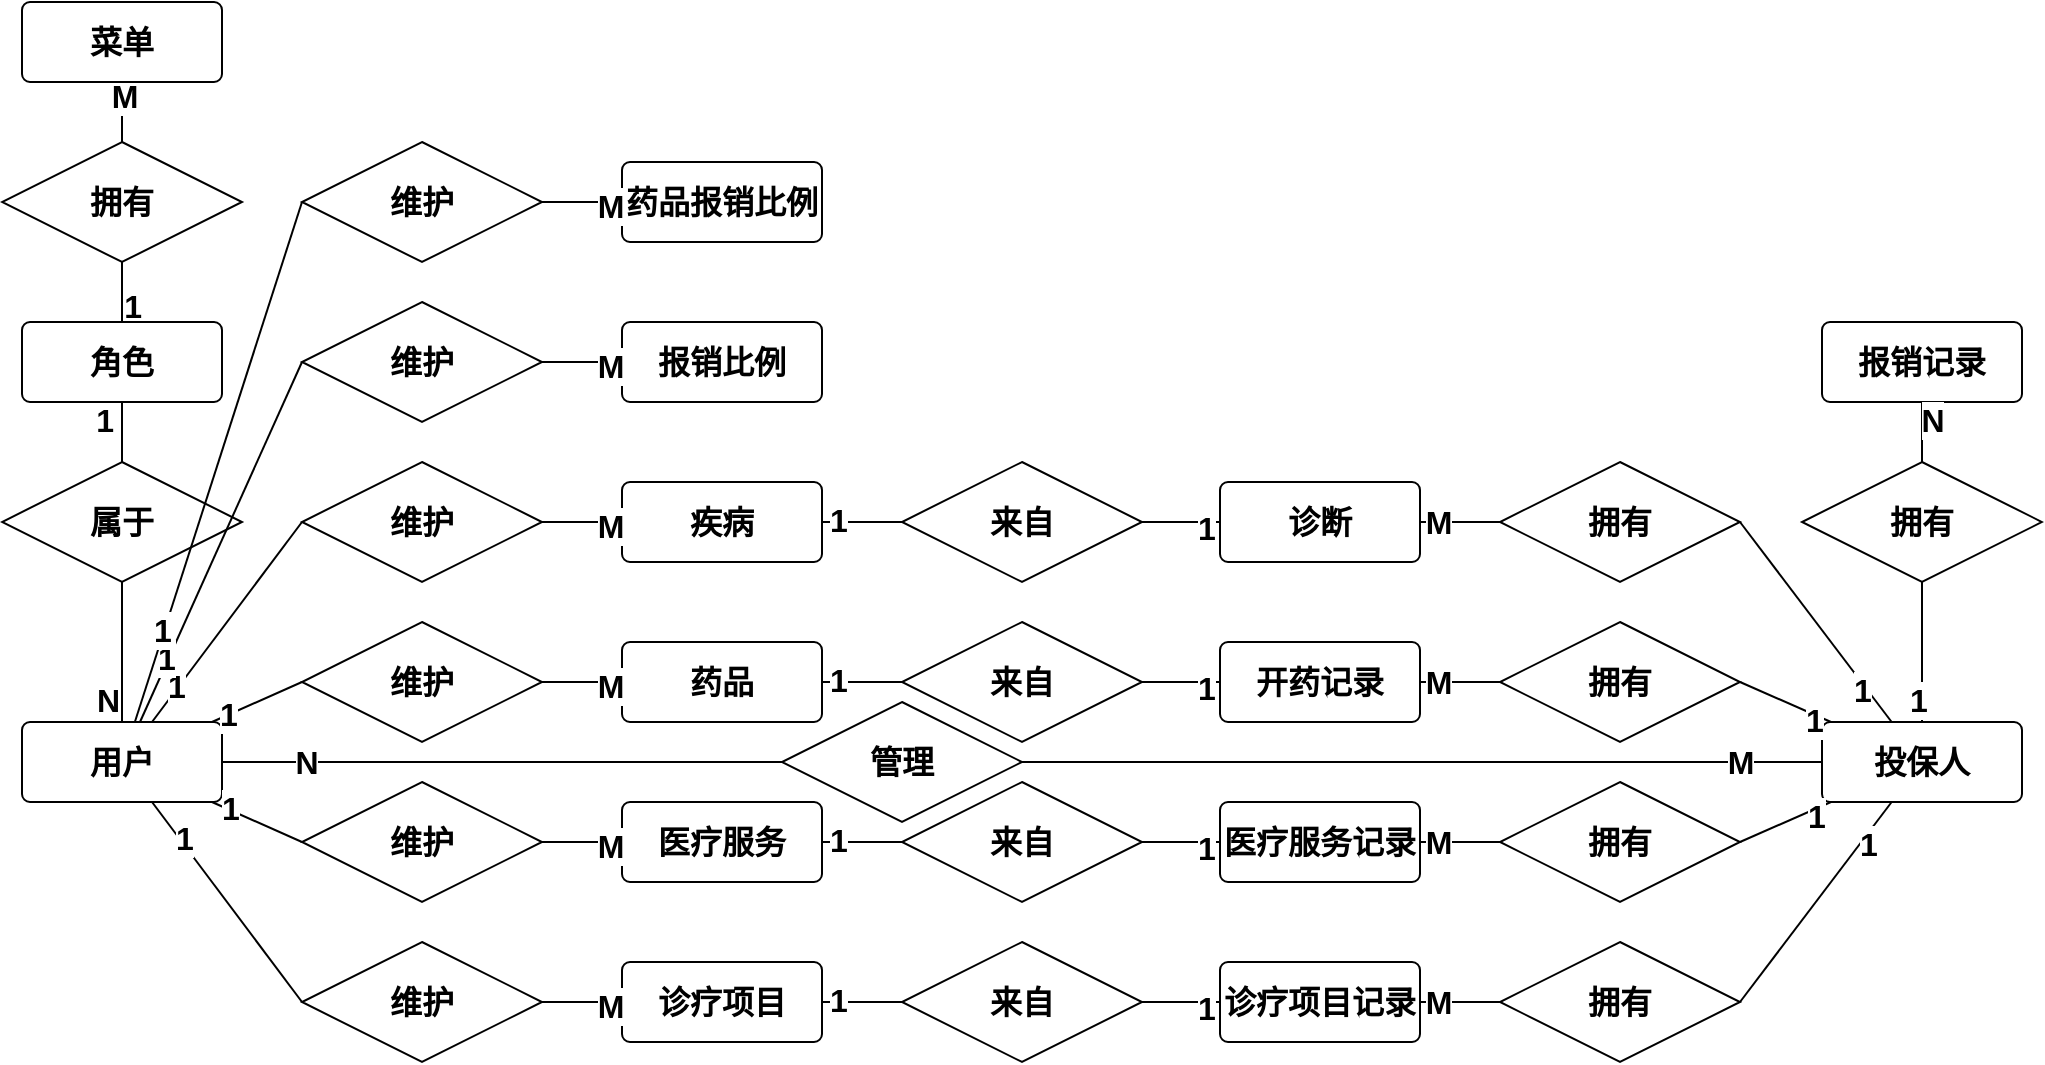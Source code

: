 <mxfile>
    <diagram id="vGzaCdzUFJ5CH8EzWX1U" name="第 1 页">
        <mxGraphModel dx="2177" dy="1244" grid="1" gridSize="10" guides="1" tooltips="1" connect="1" arrows="1" fold="1" page="1" pageScale="1" pageWidth="827" pageHeight="1169" math="0" shadow="0">
            <root>
                <mxCell id="0"/>
                <mxCell id="1" parent="0"/>
                <mxCell id="126" value="" style="edgeStyle=none;shape=connector;rounded=1;html=1;strokeColor=default;align=center;verticalAlign=middle;fontFamily=Helvetica;fontSize=11;fontColor=default;labelBackgroundColor=default;endArrow=none;endFill=0;" edge="1" parent="1" source="2" target="4">
                    <mxGeometry relative="1" as="geometry"/>
                </mxCell>
                <mxCell id="2" value="&lt;font&gt;&lt;span&gt;角色&lt;/span&gt;&lt;/font&gt;" style="rounded=1;arcSize=10;whiteSpace=wrap;html=1;align=center;fontStyle=1;fontSize=16;" parent="1" vertex="1">
                    <mxGeometry x="-280" y="300" width="100" height="40" as="geometry"/>
                </mxCell>
                <mxCell id="16" style="edgeStyle=none;shape=connector;rounded=1;html=1;strokeColor=default;align=center;verticalAlign=middle;fontFamily=Helvetica;fontSize=16;fontColor=default;labelBackgroundColor=default;endArrow=none;endFill=0;fontStyle=1;" parent="1" source="3" target="69" edge="1">
                    <mxGeometry relative="1" as="geometry">
                        <mxPoint x="120" y="310" as="sourcePoint"/>
                        <mxPoint x="330" y="290" as="targetPoint"/>
                    </mxGeometry>
                </mxCell>
                <mxCell id="17" value="N" style="edgeLabel;html=1;align=center;verticalAlign=middle;resizable=0;points=[];fontFamily=Helvetica;fontSize=16;fontColor=default;labelBackgroundColor=default;fontStyle=1" parent="16" vertex="1" connectable="0">
                    <mxGeometry x="-0.636" y="2" relative="1" as="geometry">
                        <mxPoint x="-9" y="2" as="offset"/>
                    </mxGeometry>
                </mxCell>
                <mxCell id="3" value="&lt;font&gt;&lt;span&gt;用户&lt;/span&gt;&lt;/font&gt;" style="rounded=1;arcSize=10;whiteSpace=wrap;html=1;align=center;fontStyle=1;fontSize=16;" parent="1" vertex="1">
                    <mxGeometry x="-280" y="500" width="100" height="40" as="geometry"/>
                </mxCell>
                <mxCell id="4" value="属于" style="shape=rhombus;perimeter=rhombusPerimeter;whiteSpace=wrap;html=1;align=center;fontStyle=1;fontSize=16;" parent="1" vertex="1">
                    <mxGeometry x="-290" y="370" width="120" height="60" as="geometry"/>
                </mxCell>
                <mxCell id="5" value="" style="endArrow=none;html=1;rounded=0;fontStyle=1;fontSize=16;" parent="1" source="4" target="2" edge="1">
                    <mxGeometry relative="1" as="geometry">
                        <mxPoint x="300" y="290" as="sourcePoint"/>
                        <mxPoint x="460" y="290" as="targetPoint"/>
                    </mxGeometry>
                </mxCell>
                <mxCell id="6" value="1" style="resizable=0;html=1;whiteSpace=wrap;align=right;verticalAlign=bottom;fontStyle=1;fontSize=16;" parent="5" connectable="0" vertex="1">
                    <mxGeometry x="1" relative="1" as="geometry">
                        <mxPoint x="-3" y="20" as="offset"/>
                    </mxGeometry>
                </mxCell>
                <mxCell id="7" value="" style="endArrow=none;html=1;rounded=0;fontStyle=1;fontSize=16;" parent="1" source="4" target="3" edge="1">
                    <mxGeometry relative="1" as="geometry">
                        <mxPoint x="300" y="290" as="sourcePoint"/>
                        <mxPoint x="230" y="240" as="targetPoint"/>
                    </mxGeometry>
                </mxCell>
                <mxCell id="8" value="N" style="resizable=0;html=1;whiteSpace=wrap;align=right;verticalAlign=bottom;fontStyle=1;fontSize=16;" parent="7" connectable="0" vertex="1">
                    <mxGeometry x="1" relative="1" as="geometry"/>
                </mxCell>
                <mxCell id="13" style="edgeStyle=none;html=1;endArrow=none;endFill=0;fontStyle=1;fontSize=16;" parent="1" source="9" target="10" edge="1">
                    <mxGeometry relative="1" as="geometry"/>
                </mxCell>
                <mxCell id="19" value="M" style="edgeLabel;html=1;align=center;verticalAlign=middle;resizable=0;points=[];fontFamily=Helvetica;fontSize=16;fontColor=default;labelBackgroundColor=default;fontStyle=1" parent="13" vertex="1" connectable="0">
                    <mxGeometry x="0.618" y="-1" relative="1" as="geometry">
                        <mxPoint y="1" as="offset"/>
                    </mxGeometry>
                </mxCell>
                <mxCell id="9" value="拥有" style="shape=rhombus;perimeter=rhombusPerimeter;whiteSpace=wrap;html=1;align=center;fontStyle=1;fontSize=16;" parent="1" vertex="1">
                    <mxGeometry x="-290" y="210" width="120" height="60" as="geometry"/>
                </mxCell>
                <mxCell id="10" value="&lt;font&gt;&lt;span&gt;菜单&lt;/span&gt;&lt;/font&gt;" style="rounded=1;arcSize=10;whiteSpace=wrap;html=1;align=center;fontStyle=1;fontSize=16;" parent="1" vertex="1">
                    <mxGeometry x="-280" y="140" width="100" height="40" as="geometry"/>
                </mxCell>
                <mxCell id="69" value="管理" style="shape=rhombus;perimeter=rhombusPerimeter;whiteSpace=wrap;html=1;align=center;fontStyle=1;fontSize=16;" vertex="1" parent="1">
                    <mxGeometry x="100" y="490" width="120" height="60" as="geometry"/>
                </mxCell>
                <mxCell id="70" value="投保人" style="rounded=1;arcSize=10;whiteSpace=wrap;html=1;align=center;fontStyle=1;fontSize=16;" vertex="1" parent="1">
                    <mxGeometry x="620" y="500" width="100" height="40" as="geometry"/>
                </mxCell>
                <mxCell id="71" style="edgeStyle=none;html=1;endArrow=none;endFill=0;fontStyle=1;fontSize=16;" edge="1" parent="1" source="69" target="70">
                    <mxGeometry relative="1" as="geometry">
                        <mxPoint x="450" y="230" as="sourcePoint"/>
                        <mxPoint x="600" y="250" as="targetPoint"/>
                    </mxGeometry>
                </mxCell>
                <mxCell id="72" value="M" style="edgeLabel;html=1;align=center;verticalAlign=middle;resizable=0;points=[];fontFamily=Helvetica;fontSize=16;fontColor=default;labelBackgroundColor=default;fontStyle=1" vertex="1" connectable="0" parent="71">
                    <mxGeometry x="0.618" y="-1" relative="1" as="geometry">
                        <mxPoint x="35" y="-1" as="offset"/>
                    </mxGeometry>
                </mxCell>
                <mxCell id="73" value="诊断" style="rounded=1;arcSize=10;whiteSpace=wrap;html=1;align=center;fontStyle=1;fontSize=16;" vertex="1" parent="1">
                    <mxGeometry x="319" y="380" width="100" height="40" as="geometry"/>
                </mxCell>
                <mxCell id="74" value="疾病" style="rounded=1;arcSize=10;whiteSpace=wrap;html=1;align=center;fontStyle=1;fontSize=16;" vertex="1" parent="1">
                    <mxGeometry x="20" y="380" width="100" height="40" as="geometry"/>
                </mxCell>
                <mxCell id="75" value="药品" style="rounded=1;arcSize=10;whiteSpace=wrap;html=1;align=center;fontStyle=1;fontSize=16;" vertex="1" parent="1">
                    <mxGeometry x="20" y="460" width="100" height="40" as="geometry"/>
                </mxCell>
                <mxCell id="76" value="开药记录" style="rounded=1;arcSize=10;whiteSpace=wrap;html=1;align=center;fontStyle=1;fontSize=16;" vertex="1" parent="1">
                    <mxGeometry x="319" y="460" width="100" height="40" as="geometry"/>
                </mxCell>
                <mxCell id="77" value="药品报销&lt;span style=&quot;font-family: monospace; font-size: 0px; font-weight: 400; text-align: start; text-wrap-mode: nowrap;&quot;&gt;%3CmxGraphModel%3E%3Croot%3E%3CmxCell%20id%3D%220%22%2F%3E%3CmxCell%20id%3D%221%22%20parent%3D%220%22%2F%3E%3CmxCell%20id%3D%222%22%20value%3D%22%E8%8D%AF%E5%93%81%22%20style%3D%22rounded%3D1%3BarcSize%3D10%3BwhiteSpace%3Dwrap%3Bhtml%3D1%3Balign%3Dcenter%3BfontStyle%3D1%3BfontSize%3D16%3B%22%20vertex%3D%221%22%20parent%3D%221%22%3E%3CmxGeometry%20x%3D%22320%22%20y%3D%22570%22%20width%3D%22100%22%20height%3D%2240%22%20as%3D%22geometry%22%2F%3E%3C%2FmxCell%3E%3C%2Froot%3E%3C%2FmxGraphModel%3E&lt;/span&gt;比例" style="rounded=1;arcSize=10;whiteSpace=wrap;html=1;align=center;fontStyle=1;fontSize=16;" vertex="1" parent="1">
                    <mxGeometry x="20" y="220" width="100" height="40" as="geometry"/>
                </mxCell>
                <mxCell id="78" value="医疗服务" style="rounded=1;arcSize=10;whiteSpace=wrap;html=1;align=center;fontStyle=1;fontSize=16;" vertex="1" parent="1">
                    <mxGeometry x="20" y="540" width="100" height="40" as="geometry"/>
                </mxCell>
                <mxCell id="79" value="医疗服务记录" style="rounded=1;arcSize=10;whiteSpace=wrap;html=1;align=center;fontStyle=1;fontSize=16;" vertex="1" parent="1">
                    <mxGeometry x="319" y="540" width="100" height="40" as="geometry"/>
                </mxCell>
                <mxCell id="80" value="诊疗项目" style="rounded=1;arcSize=10;whiteSpace=wrap;html=1;align=center;fontStyle=1;fontSize=16;" vertex="1" parent="1">
                    <mxGeometry x="20" y="620" width="100" height="40" as="geometry"/>
                </mxCell>
                <mxCell id="81" value="诊疗项目记录" style="rounded=1;arcSize=10;whiteSpace=wrap;html=1;align=center;fontStyle=1;fontSize=16;" vertex="1" parent="1">
                    <mxGeometry x="319" y="620" width="100" height="40" as="geometry"/>
                </mxCell>
                <mxCell id="82" value="报销比例" style="rounded=1;arcSize=10;whiteSpace=wrap;html=1;align=center;fontStyle=1;fontSize=16;" vertex="1" parent="1">
                    <mxGeometry x="20" y="300" width="100" height="40" as="geometry"/>
                </mxCell>
                <mxCell id="83" value="报销记录" style="rounded=1;arcSize=10;whiteSpace=wrap;html=1;align=center;fontStyle=1;fontSize=16;" vertex="1" parent="1">
                    <mxGeometry x="620" y="300" width="100" height="40" as="geometry"/>
                </mxCell>
                <mxCell id="91" value="拥有" style="shape=rhombus;perimeter=rhombusPerimeter;whiteSpace=wrap;html=1;align=center;fontStyle=1;fontSize=16;" vertex="1" parent="1">
                    <mxGeometry x="459" y="370" width="120" height="60" as="geometry"/>
                </mxCell>
                <mxCell id="92" style="edgeStyle=none;shape=connector;rounded=1;html=1;strokeColor=default;align=center;verticalAlign=middle;fontFamily=Helvetica;fontSize=16;fontColor=default;labelBackgroundColor=default;endArrow=none;endFill=0;fontStyle=1;entryX=1;entryY=0.5;entryDx=0;entryDy=0;" edge="1" parent="1" source="70" target="91">
                    <mxGeometry relative="1" as="geometry">
                        <mxPoint x="230" y="300" as="sourcePoint"/>
                        <mxPoint x="340" y="300" as="targetPoint"/>
                    </mxGeometry>
                </mxCell>
                <mxCell id="93" value="1" style="edgeLabel;html=1;align=center;verticalAlign=middle;resizable=0;points=[];fontFamily=Helvetica;fontSize=16;fontColor=default;labelBackgroundColor=default;fontStyle=1" vertex="1" connectable="0" parent="92">
                    <mxGeometry x="-0.636" y="2" relative="1" as="geometry">
                        <mxPoint y="1" as="offset"/>
                    </mxGeometry>
                </mxCell>
                <mxCell id="94" style="edgeStyle=none;html=1;endArrow=none;endFill=0;fontStyle=1;fontSize=16;" edge="1" parent="1" source="91" target="73">
                    <mxGeometry relative="1" as="geometry">
                        <mxPoint x="460" y="300" as="sourcePoint"/>
                        <mxPoint x="570" y="300" as="targetPoint"/>
                    </mxGeometry>
                </mxCell>
                <mxCell id="95" value="M" style="edgeLabel;html=1;align=center;verticalAlign=middle;resizable=0;points=[];fontFamily=Helvetica;fontSize=16;fontColor=default;labelBackgroundColor=default;fontStyle=1" vertex="1" connectable="0" parent="94">
                    <mxGeometry x="0.618" y="-1" relative="1" as="geometry">
                        <mxPoint x="1" y="1" as="offset"/>
                    </mxGeometry>
                </mxCell>
                <mxCell id="109" value="拥有" style="shape=rhombus;perimeter=rhombusPerimeter;whiteSpace=wrap;html=1;align=center;fontStyle=1;fontSize=16;" vertex="1" parent="1">
                    <mxGeometry x="459" y="450" width="120" height="60" as="geometry"/>
                </mxCell>
                <mxCell id="110" style="edgeStyle=none;shape=connector;rounded=1;html=1;strokeColor=default;align=center;verticalAlign=middle;fontFamily=Helvetica;fontSize=16;fontColor=default;labelBackgroundColor=default;endArrow=none;endFill=0;fontStyle=1;entryX=1;entryY=0.5;entryDx=0;entryDy=0;" edge="1" parent="1" target="109" source="70">
                    <mxGeometry relative="1" as="geometry">
                        <mxPoint x="630" y="470" as="sourcePoint"/>
                        <mxPoint x="350" y="370" as="targetPoint"/>
                    </mxGeometry>
                </mxCell>
                <mxCell id="111" value="1" style="edgeLabel;html=1;align=center;verticalAlign=middle;resizable=0;points=[];fontFamily=Helvetica;fontSize=16;fontColor=default;labelBackgroundColor=default;fontStyle=1" vertex="1" connectable="0" parent="110">
                    <mxGeometry x="-0.636" y="2" relative="1" as="geometry">
                        <mxPoint y="1" as="offset"/>
                    </mxGeometry>
                </mxCell>
                <mxCell id="112" style="edgeStyle=none;html=1;endArrow=none;endFill=0;fontStyle=1;fontSize=16;" edge="1" parent="1" source="109" target="76">
                    <mxGeometry relative="1" as="geometry">
                        <mxPoint x="470" y="370" as="sourcePoint"/>
                        <mxPoint x="429" y="470" as="targetPoint"/>
                    </mxGeometry>
                </mxCell>
                <mxCell id="113" value="M" style="edgeLabel;html=1;align=center;verticalAlign=middle;resizable=0;points=[];fontFamily=Helvetica;fontSize=16;fontColor=default;labelBackgroundColor=default;fontStyle=1" vertex="1" connectable="0" parent="112">
                    <mxGeometry x="0.618" y="-1" relative="1" as="geometry">
                        <mxPoint x="1" y="1" as="offset"/>
                    </mxGeometry>
                </mxCell>
                <mxCell id="114" value="拥有" style="shape=rhombus;perimeter=rhombusPerimeter;whiteSpace=wrap;html=1;align=center;fontStyle=1;fontSize=16;" vertex="1" parent="1">
                    <mxGeometry x="459" y="530" width="120" height="60" as="geometry"/>
                </mxCell>
                <mxCell id="115" style="edgeStyle=none;shape=connector;rounded=1;html=1;strokeColor=default;align=center;verticalAlign=middle;fontFamily=Helvetica;fontSize=16;fontColor=default;labelBackgroundColor=default;endArrow=none;endFill=0;fontStyle=1;entryX=1;entryY=0.5;entryDx=0;entryDy=0;" edge="1" parent="1" target="114" source="70">
                    <mxGeometry relative="1" as="geometry">
                        <mxPoint x="630" y="554" as="sourcePoint"/>
                        <mxPoint x="350" y="454" as="targetPoint"/>
                    </mxGeometry>
                </mxCell>
                <mxCell id="116" value="1" style="edgeLabel;html=1;align=center;verticalAlign=middle;resizable=0;points=[];fontFamily=Helvetica;fontSize=16;fontColor=default;labelBackgroundColor=default;fontStyle=1" vertex="1" connectable="0" parent="115">
                    <mxGeometry x="-0.636" y="2" relative="1" as="geometry">
                        <mxPoint y="1" as="offset"/>
                    </mxGeometry>
                </mxCell>
                <mxCell id="117" style="edgeStyle=none;html=1;endArrow=none;endFill=0;fontStyle=1;fontSize=16;" edge="1" parent="1" source="114" target="79">
                    <mxGeometry relative="1" as="geometry">
                        <mxPoint x="470" y="454" as="sourcePoint"/>
                        <mxPoint x="429" y="554" as="targetPoint"/>
                    </mxGeometry>
                </mxCell>
                <mxCell id="118" value="M" style="edgeLabel;html=1;align=center;verticalAlign=middle;resizable=0;points=[];fontFamily=Helvetica;fontSize=16;fontColor=default;labelBackgroundColor=default;fontStyle=1" vertex="1" connectable="0" parent="117">
                    <mxGeometry x="0.618" y="-1" relative="1" as="geometry">
                        <mxPoint x="1" y="1" as="offset"/>
                    </mxGeometry>
                </mxCell>
                <mxCell id="119" value="拥有" style="shape=rhombus;perimeter=rhombusPerimeter;whiteSpace=wrap;html=1;align=center;fontStyle=1;fontSize=16;" vertex="1" parent="1">
                    <mxGeometry x="459" y="610" width="120" height="60" as="geometry"/>
                </mxCell>
                <mxCell id="120" style="edgeStyle=none;shape=connector;rounded=1;html=1;strokeColor=default;align=center;verticalAlign=middle;fontFamily=Helvetica;fontSize=16;fontColor=default;labelBackgroundColor=default;endArrow=none;endFill=0;fontStyle=1;entryX=1;entryY=0.5;entryDx=0;entryDy=0;" edge="1" parent="1" target="119" source="70">
                    <mxGeometry relative="1" as="geometry">
                        <mxPoint x="649" y="640" as="sourcePoint"/>
                        <mxPoint x="369" y="540" as="targetPoint"/>
                    </mxGeometry>
                </mxCell>
                <mxCell id="121" value="1" style="edgeLabel;html=1;align=center;verticalAlign=middle;resizable=0;points=[];fontFamily=Helvetica;fontSize=16;fontColor=default;labelBackgroundColor=default;fontStyle=1" vertex="1" connectable="0" parent="120">
                    <mxGeometry x="-0.636" y="2" relative="1" as="geometry">
                        <mxPoint y="1" as="offset"/>
                    </mxGeometry>
                </mxCell>
                <mxCell id="122" style="edgeStyle=none;html=1;endArrow=none;endFill=0;fontStyle=1;fontSize=16;" edge="1" parent="1" source="119" target="81">
                    <mxGeometry relative="1" as="geometry">
                        <mxPoint x="489" y="540" as="sourcePoint"/>
                        <mxPoint x="448" y="640" as="targetPoint"/>
                    </mxGeometry>
                </mxCell>
                <mxCell id="123" value="M" style="edgeLabel;html=1;align=center;verticalAlign=middle;resizable=0;points=[];fontFamily=Helvetica;fontSize=16;fontColor=default;labelBackgroundColor=default;fontStyle=1" vertex="1" connectable="0" parent="122">
                    <mxGeometry x="0.618" y="-1" relative="1" as="geometry">
                        <mxPoint x="1" y="1" as="offset"/>
                    </mxGeometry>
                </mxCell>
                <mxCell id="125" value="维护" style="shape=rhombus;perimeter=rhombusPerimeter;whiteSpace=wrap;html=1;align=center;fontStyle=1;fontSize=16;" vertex="1" parent="1">
                    <mxGeometry x="-140" y="370" width="120" height="60" as="geometry"/>
                </mxCell>
                <mxCell id="127" value="" style="endArrow=none;html=1;rounded=0;fontStyle=1;fontSize=16;" edge="1" parent="1" source="9" target="2">
                    <mxGeometry relative="1" as="geometry">
                        <mxPoint x="-100" y="280" as="sourcePoint"/>
                        <mxPoint x="40" y="190" as="targetPoint"/>
                    </mxGeometry>
                </mxCell>
                <mxCell id="128" value="1" style="resizable=0;html=1;whiteSpace=wrap;align=right;verticalAlign=bottom;fontStyle=1;fontSize=16;" connectable="0" vertex="1" parent="127">
                    <mxGeometry x="1" relative="1" as="geometry">
                        <mxPoint x="11" y="3" as="offset"/>
                    </mxGeometry>
                </mxCell>
                <mxCell id="129" value="维护" style="shape=rhombus;perimeter=rhombusPerimeter;whiteSpace=wrap;html=1;align=center;fontStyle=1;fontSize=16;" vertex="1" parent="1">
                    <mxGeometry x="-140" y="450" width="120" height="60" as="geometry"/>
                </mxCell>
                <mxCell id="130" value="维护" style="shape=rhombus;perimeter=rhombusPerimeter;whiteSpace=wrap;html=1;align=center;fontStyle=1;fontSize=16;" vertex="1" parent="1">
                    <mxGeometry x="-140" y="530" width="120" height="60" as="geometry"/>
                </mxCell>
                <mxCell id="131" value="维护" style="shape=rhombus;perimeter=rhombusPerimeter;whiteSpace=wrap;html=1;align=center;fontStyle=1;fontSize=16;" vertex="1" parent="1">
                    <mxGeometry x="-140" y="610" width="120" height="60" as="geometry"/>
                </mxCell>
                <mxCell id="132" value="维护" style="shape=rhombus;perimeter=rhombusPerimeter;whiteSpace=wrap;html=1;align=center;fontStyle=1;fontSize=16;" vertex="1" parent="1">
                    <mxGeometry x="-140" y="290" width="120" height="60" as="geometry"/>
                </mxCell>
                <mxCell id="133" value="维护" style="shape=rhombus;perimeter=rhombusPerimeter;whiteSpace=wrap;html=1;align=center;fontStyle=1;fontSize=16;" vertex="1" parent="1">
                    <mxGeometry x="-140" y="210" width="120" height="60" as="geometry"/>
                </mxCell>
                <mxCell id="134" style="edgeStyle=none;html=1;endArrow=none;endFill=0;fontStyle=1;fontSize=16;" edge="1" parent="1" source="125" target="74">
                    <mxGeometry relative="1" as="geometry">
                        <mxPoint x="469" y="410" as="sourcePoint"/>
                        <mxPoint x="429" y="410" as="targetPoint"/>
                    </mxGeometry>
                </mxCell>
                <mxCell id="135" value="M" style="edgeLabel;html=1;align=center;verticalAlign=middle;resizable=0;points=[];fontFamily=Helvetica;fontSize=16;fontColor=default;labelBackgroundColor=default;fontStyle=1" vertex="1" connectable="0" parent="134">
                    <mxGeometry x="0.618" y="-1" relative="1" as="geometry">
                        <mxPoint x="1" y="1" as="offset"/>
                    </mxGeometry>
                </mxCell>
                <mxCell id="136" style="edgeStyle=none;html=1;endArrow=none;endFill=0;fontStyle=1;fontSize=16;" edge="1" parent="1" source="129" target="75">
                    <mxGeometry relative="1" as="geometry">
                        <mxPoint x="-10" y="410" as="sourcePoint"/>
                        <mxPoint x="30" y="410" as="targetPoint"/>
                    </mxGeometry>
                </mxCell>
                <mxCell id="137" value="M" style="edgeLabel;html=1;align=center;verticalAlign=middle;resizable=0;points=[];fontFamily=Helvetica;fontSize=16;fontColor=default;labelBackgroundColor=default;fontStyle=1" vertex="1" connectable="0" parent="136">
                    <mxGeometry x="0.618" y="-1" relative="1" as="geometry">
                        <mxPoint x="1" y="1" as="offset"/>
                    </mxGeometry>
                </mxCell>
                <mxCell id="138" style="edgeStyle=none;html=1;endArrow=none;endFill=0;fontStyle=1;fontSize=16;" edge="1" parent="1" source="130" target="78">
                    <mxGeometry relative="1" as="geometry">
                        <mxPoint y="420" as="sourcePoint"/>
                        <mxPoint x="40" y="420" as="targetPoint"/>
                    </mxGeometry>
                </mxCell>
                <mxCell id="139" value="M" style="edgeLabel;html=1;align=center;verticalAlign=middle;resizable=0;points=[];fontFamily=Helvetica;fontSize=16;fontColor=default;labelBackgroundColor=default;fontStyle=1" vertex="1" connectable="0" parent="138">
                    <mxGeometry x="0.618" y="-1" relative="1" as="geometry">
                        <mxPoint x="1" y="1" as="offset"/>
                    </mxGeometry>
                </mxCell>
                <mxCell id="140" style="edgeStyle=none;html=1;endArrow=none;endFill=0;fontStyle=1;fontSize=16;" edge="1" parent="1" source="131" target="80">
                    <mxGeometry relative="1" as="geometry">
                        <mxPoint x="10" y="430" as="sourcePoint"/>
                        <mxPoint x="50" y="430" as="targetPoint"/>
                    </mxGeometry>
                </mxCell>
                <mxCell id="141" value="M" style="edgeLabel;html=1;align=center;verticalAlign=middle;resizable=0;points=[];fontFamily=Helvetica;fontSize=16;fontColor=default;labelBackgroundColor=default;fontStyle=1" vertex="1" connectable="0" parent="140">
                    <mxGeometry x="0.618" y="-1" relative="1" as="geometry">
                        <mxPoint x="1" y="1" as="offset"/>
                    </mxGeometry>
                </mxCell>
                <mxCell id="142" style="edgeStyle=none;html=1;endArrow=none;endFill=0;fontStyle=1;fontSize=16;" edge="1" parent="1" source="132" target="82">
                    <mxGeometry relative="1" as="geometry">
                        <mxPoint x="20" y="440" as="sourcePoint"/>
                        <mxPoint x="60" y="440" as="targetPoint"/>
                    </mxGeometry>
                </mxCell>
                <mxCell id="143" value="M" style="edgeLabel;html=1;align=center;verticalAlign=middle;resizable=0;points=[];fontFamily=Helvetica;fontSize=16;fontColor=default;labelBackgroundColor=default;fontStyle=1" vertex="1" connectable="0" parent="142">
                    <mxGeometry x="0.618" y="-1" relative="1" as="geometry">
                        <mxPoint x="1" y="1" as="offset"/>
                    </mxGeometry>
                </mxCell>
                <mxCell id="144" style="edgeStyle=none;html=1;endArrow=none;endFill=0;fontStyle=1;fontSize=16;" edge="1" parent="1" source="133" target="77">
                    <mxGeometry relative="1" as="geometry">
                        <mxPoint x="30" y="450" as="sourcePoint"/>
                        <mxPoint x="70" y="450" as="targetPoint"/>
                    </mxGeometry>
                </mxCell>
                <mxCell id="145" value="M" style="edgeLabel;html=1;align=center;verticalAlign=middle;resizable=0;points=[];fontFamily=Helvetica;fontSize=16;fontColor=default;labelBackgroundColor=default;fontStyle=1" vertex="1" connectable="0" parent="144">
                    <mxGeometry x="0.618" y="-1" relative="1" as="geometry">
                        <mxPoint x="1" y="1" as="offset"/>
                    </mxGeometry>
                </mxCell>
                <mxCell id="146" style="edgeStyle=none;shape=connector;rounded=1;html=1;strokeColor=default;align=center;verticalAlign=middle;fontFamily=Helvetica;fontSize=16;fontColor=default;labelBackgroundColor=default;endArrow=none;endFill=0;fontStyle=1;entryX=0;entryY=0.5;entryDx=0;entryDy=0;" edge="1" parent="1" source="3" target="125">
                    <mxGeometry relative="1" as="geometry">
                        <mxPoint x="56" y="300" as="sourcePoint"/>
                        <mxPoint x="-20" y="200" as="targetPoint"/>
                    </mxGeometry>
                </mxCell>
                <mxCell id="147" value="1" style="edgeLabel;html=1;align=center;verticalAlign=middle;resizable=0;points=[];fontFamily=Helvetica;fontSize=16;fontColor=default;labelBackgroundColor=default;fontStyle=1" vertex="1" connectable="0" parent="146">
                    <mxGeometry x="-0.636" y="2" relative="1" as="geometry">
                        <mxPoint y="1" as="offset"/>
                    </mxGeometry>
                </mxCell>
                <mxCell id="148" style="edgeStyle=none;shape=connector;rounded=1;html=1;strokeColor=default;align=center;verticalAlign=middle;fontFamily=Helvetica;fontSize=16;fontColor=default;labelBackgroundColor=default;endArrow=none;endFill=0;fontStyle=1;entryX=0;entryY=0.5;entryDx=0;entryDy=0;" edge="1" parent="1" source="3" target="129">
                    <mxGeometry relative="1" as="geometry">
                        <mxPoint x="-205" y="510" as="sourcePoint"/>
                        <mxPoint x="-130" y="410" as="targetPoint"/>
                    </mxGeometry>
                </mxCell>
                <mxCell id="149" value="1" style="edgeLabel;html=1;align=center;verticalAlign=middle;resizable=0;points=[];fontFamily=Helvetica;fontSize=16;fontColor=default;labelBackgroundColor=default;fontStyle=1" vertex="1" connectable="0" parent="148">
                    <mxGeometry x="-0.636" y="2" relative="1" as="geometry">
                        <mxPoint y="1" as="offset"/>
                    </mxGeometry>
                </mxCell>
                <mxCell id="150" style="edgeStyle=none;shape=connector;rounded=1;html=1;strokeColor=default;align=center;verticalAlign=middle;fontFamily=Helvetica;fontSize=16;fontColor=default;labelBackgroundColor=default;endArrow=none;endFill=0;fontStyle=1;entryX=0;entryY=0.5;entryDx=0;entryDy=0;" edge="1" parent="1" source="3" target="130">
                    <mxGeometry relative="1" as="geometry">
                        <mxPoint x="-175" y="510" as="sourcePoint"/>
                        <mxPoint x="-130" y="490" as="targetPoint"/>
                    </mxGeometry>
                </mxCell>
                <mxCell id="151" value="1" style="edgeLabel;html=1;align=center;verticalAlign=middle;resizable=0;points=[];fontFamily=Helvetica;fontSize=16;fontColor=default;labelBackgroundColor=default;fontStyle=1" vertex="1" connectable="0" parent="150">
                    <mxGeometry x="-0.636" y="2" relative="1" as="geometry">
                        <mxPoint y="1" as="offset"/>
                    </mxGeometry>
                </mxCell>
                <mxCell id="152" style="edgeStyle=none;shape=connector;rounded=1;html=1;strokeColor=default;align=center;verticalAlign=middle;fontFamily=Helvetica;fontSize=16;fontColor=default;labelBackgroundColor=default;endArrow=none;endFill=0;fontStyle=1;entryX=0;entryY=0.5;entryDx=0;entryDy=0;" edge="1" parent="1" source="3" target="131">
                    <mxGeometry relative="1" as="geometry">
                        <mxPoint x="-175" y="550" as="sourcePoint"/>
                        <mxPoint x="-130" y="570" as="targetPoint"/>
                    </mxGeometry>
                </mxCell>
                <mxCell id="153" value="1" style="edgeLabel;html=1;align=center;verticalAlign=middle;resizable=0;points=[];fontFamily=Helvetica;fontSize=16;fontColor=default;labelBackgroundColor=default;fontStyle=1" vertex="1" connectable="0" parent="152">
                    <mxGeometry x="-0.636" y="2" relative="1" as="geometry">
                        <mxPoint y="1" as="offset"/>
                    </mxGeometry>
                </mxCell>
                <mxCell id="154" style="edgeStyle=none;shape=connector;rounded=1;html=1;strokeColor=default;align=center;verticalAlign=middle;fontFamily=Helvetica;fontSize=16;fontColor=default;labelBackgroundColor=default;endArrow=none;endFill=0;fontStyle=1;entryX=0;entryY=0.5;entryDx=0;entryDy=0;" edge="1" parent="1" source="3" target="132">
                    <mxGeometry relative="1" as="geometry">
                        <mxPoint x="-205" y="550" as="sourcePoint"/>
                        <mxPoint x="-130" y="650" as="targetPoint"/>
                    </mxGeometry>
                </mxCell>
                <mxCell id="155" value="1" style="edgeLabel;html=1;align=center;verticalAlign=middle;resizable=0;points=[];fontFamily=Helvetica;fontSize=16;fontColor=default;labelBackgroundColor=default;fontStyle=1" vertex="1" connectable="0" parent="154">
                    <mxGeometry x="-0.636" y="2" relative="1" as="geometry">
                        <mxPoint y="1" as="offset"/>
                    </mxGeometry>
                </mxCell>
                <mxCell id="156" style="edgeStyle=none;shape=connector;rounded=1;html=1;strokeColor=default;align=center;verticalAlign=middle;fontFamily=Helvetica;fontSize=16;fontColor=default;labelBackgroundColor=default;endArrow=none;endFill=0;fontStyle=1;entryX=0;entryY=0.5;entryDx=0;entryDy=0;" edge="1" parent="1" source="3" target="133">
                    <mxGeometry relative="1" as="geometry">
                        <mxPoint x="-211" y="550" as="sourcePoint"/>
                        <mxPoint x="-130" y="730" as="targetPoint"/>
                    </mxGeometry>
                </mxCell>
                <mxCell id="157" value="1" style="edgeLabel;html=1;align=center;verticalAlign=middle;resizable=0;points=[];fontFamily=Helvetica;fontSize=16;fontColor=default;labelBackgroundColor=default;fontStyle=1" vertex="1" connectable="0" parent="156">
                    <mxGeometry x="-0.636" y="2" relative="1" as="geometry">
                        <mxPoint y="1" as="offset"/>
                    </mxGeometry>
                </mxCell>
                <mxCell id="158" value="来自" style="shape=rhombus;perimeter=rhombusPerimeter;whiteSpace=wrap;html=1;align=center;fontStyle=1;fontSize=16;" vertex="1" parent="1">
                    <mxGeometry x="160" y="370" width="120" height="60" as="geometry"/>
                </mxCell>
                <mxCell id="159" value="来自" style="shape=rhombus;perimeter=rhombusPerimeter;whiteSpace=wrap;html=1;align=center;fontStyle=1;fontSize=16;" vertex="1" parent="1">
                    <mxGeometry x="160" y="450" width="120" height="60" as="geometry"/>
                </mxCell>
                <mxCell id="160" value="来自" style="shape=rhombus;perimeter=rhombusPerimeter;whiteSpace=wrap;html=1;align=center;fontStyle=1;fontSize=16;" vertex="1" parent="1">
                    <mxGeometry x="160" y="530" width="120" height="60" as="geometry"/>
                </mxCell>
                <mxCell id="161" value="来自" style="shape=rhombus;perimeter=rhombusPerimeter;whiteSpace=wrap;html=1;align=center;fontStyle=1;fontSize=16;" vertex="1" parent="1">
                    <mxGeometry x="160" y="610" width="120" height="60" as="geometry"/>
                </mxCell>
                <mxCell id="162" style="edgeStyle=none;shape=connector;rounded=1;html=1;strokeColor=default;align=center;verticalAlign=middle;fontFamily=Helvetica;fontSize=16;fontColor=default;labelBackgroundColor=default;endArrow=none;endFill=0;fontStyle=1;" edge="1" parent="1" source="74" target="158">
                    <mxGeometry relative="1" as="geometry">
                        <mxPoint x="160" y="210" as="sourcePoint"/>
                        <mxPoint x="235" y="110" as="targetPoint"/>
                    </mxGeometry>
                </mxCell>
                <mxCell id="163" value="1" style="edgeLabel;html=1;align=center;verticalAlign=middle;resizable=0;points=[];fontFamily=Helvetica;fontSize=16;fontColor=default;labelBackgroundColor=default;fontStyle=1" vertex="1" connectable="0" parent="162">
                    <mxGeometry x="-0.636" y="2" relative="1" as="geometry">
                        <mxPoint y="1" as="offset"/>
                    </mxGeometry>
                </mxCell>
                <mxCell id="164" style="edgeStyle=none;shape=connector;rounded=1;html=1;strokeColor=default;align=center;verticalAlign=middle;fontFamily=Helvetica;fontSize=16;fontColor=default;labelBackgroundColor=default;endArrow=none;endFill=0;fontStyle=1;" edge="1" parent="1" source="75" target="159">
                    <mxGeometry relative="1" as="geometry">
                        <mxPoint x="130" y="410" as="sourcePoint"/>
                        <mxPoint x="170" y="410" as="targetPoint"/>
                    </mxGeometry>
                </mxCell>
                <mxCell id="165" value="1" style="edgeLabel;html=1;align=center;verticalAlign=middle;resizable=0;points=[];fontFamily=Helvetica;fontSize=16;fontColor=default;labelBackgroundColor=default;fontStyle=1" vertex="1" connectable="0" parent="164">
                    <mxGeometry x="-0.636" y="2" relative="1" as="geometry">
                        <mxPoint y="1" as="offset"/>
                    </mxGeometry>
                </mxCell>
                <mxCell id="166" style="edgeStyle=none;shape=connector;rounded=1;html=1;strokeColor=default;align=center;verticalAlign=middle;fontFamily=Helvetica;fontSize=16;fontColor=default;labelBackgroundColor=default;endArrow=none;endFill=0;fontStyle=1;" edge="1" parent="1" source="78" target="160">
                    <mxGeometry relative="1" as="geometry">
                        <mxPoint x="130" y="490" as="sourcePoint"/>
                        <mxPoint x="170" y="490" as="targetPoint"/>
                    </mxGeometry>
                </mxCell>
                <mxCell id="167" value="1" style="edgeLabel;html=1;align=center;verticalAlign=middle;resizable=0;points=[];fontFamily=Helvetica;fontSize=16;fontColor=default;labelBackgroundColor=default;fontStyle=1" vertex="1" connectable="0" parent="166">
                    <mxGeometry x="-0.636" y="2" relative="1" as="geometry">
                        <mxPoint y="1" as="offset"/>
                    </mxGeometry>
                </mxCell>
                <mxCell id="168" style="edgeStyle=none;shape=connector;rounded=1;html=1;strokeColor=default;align=center;verticalAlign=middle;fontFamily=Helvetica;fontSize=16;fontColor=default;labelBackgroundColor=default;endArrow=none;endFill=0;fontStyle=1;" edge="1" parent="1" source="80" target="161">
                    <mxGeometry relative="1" as="geometry">
                        <mxPoint x="130" y="570" as="sourcePoint"/>
                        <mxPoint x="170" y="570" as="targetPoint"/>
                    </mxGeometry>
                </mxCell>
                <mxCell id="169" value="1" style="edgeLabel;html=1;align=center;verticalAlign=middle;resizable=0;points=[];fontFamily=Helvetica;fontSize=16;fontColor=default;labelBackgroundColor=default;fontStyle=1" vertex="1" connectable="0" parent="168">
                    <mxGeometry x="-0.636" y="2" relative="1" as="geometry">
                        <mxPoint y="1" as="offset"/>
                    </mxGeometry>
                </mxCell>
                <mxCell id="170" style="edgeStyle=none;shape=connector;rounded=1;html=1;strokeColor=default;align=center;verticalAlign=middle;fontFamily=Helvetica;fontSize=16;fontColor=default;labelBackgroundColor=default;endArrow=none;endFill=0;fontStyle=1;" edge="1" parent="1" source="73" target="158">
                    <mxGeometry relative="1" as="geometry">
                        <mxPoint x="140" y="580" as="sourcePoint"/>
                        <mxPoint x="180" y="580" as="targetPoint"/>
                    </mxGeometry>
                </mxCell>
                <mxCell id="171" value="1" style="edgeLabel;html=1;align=center;verticalAlign=middle;resizable=0;points=[];fontFamily=Helvetica;fontSize=16;fontColor=default;labelBackgroundColor=default;fontStyle=1" vertex="1" connectable="0" parent="170">
                    <mxGeometry x="-0.636" y="2" relative="1" as="geometry">
                        <mxPoint y="1" as="offset"/>
                    </mxGeometry>
                </mxCell>
                <mxCell id="174" style="edgeStyle=none;shape=connector;rounded=1;html=1;strokeColor=default;align=center;verticalAlign=middle;fontFamily=Helvetica;fontSize=16;fontColor=default;labelBackgroundColor=default;endArrow=none;endFill=0;fontStyle=1;" edge="1" parent="1" source="76" target="159">
                    <mxGeometry relative="1" as="geometry">
                        <mxPoint x="329" y="410" as="sourcePoint"/>
                        <mxPoint x="250" y="465" as="targetPoint"/>
                    </mxGeometry>
                </mxCell>
                <mxCell id="175" value="1" style="edgeLabel;html=1;align=center;verticalAlign=middle;resizable=0;points=[];fontFamily=Helvetica;fontSize=16;fontColor=default;labelBackgroundColor=default;fontStyle=1" vertex="1" connectable="0" parent="174">
                    <mxGeometry x="-0.636" y="2" relative="1" as="geometry">
                        <mxPoint y="1" as="offset"/>
                    </mxGeometry>
                </mxCell>
                <mxCell id="178" style="edgeStyle=none;shape=connector;rounded=1;html=1;strokeColor=default;align=center;verticalAlign=middle;fontFamily=Helvetica;fontSize=16;fontColor=default;labelBackgroundColor=default;endArrow=none;endFill=0;fontStyle=1;" edge="1" parent="1" source="79" target="160">
                    <mxGeometry relative="1" as="geometry">
                        <mxPoint x="339" y="500" as="sourcePoint"/>
                        <mxPoint x="300" y="500" as="targetPoint"/>
                    </mxGeometry>
                </mxCell>
                <mxCell id="179" value="1" style="edgeLabel;html=1;align=center;verticalAlign=middle;resizable=0;points=[];fontFamily=Helvetica;fontSize=16;fontColor=default;labelBackgroundColor=default;fontStyle=1" vertex="1" connectable="0" parent="178">
                    <mxGeometry x="-0.636" y="2" relative="1" as="geometry">
                        <mxPoint y="1" as="offset"/>
                    </mxGeometry>
                </mxCell>
                <mxCell id="180" style="edgeStyle=none;shape=connector;rounded=1;html=1;strokeColor=default;align=center;verticalAlign=middle;fontFamily=Helvetica;fontSize=16;fontColor=default;labelBackgroundColor=default;endArrow=none;endFill=0;fontStyle=1;" edge="1" parent="1" source="81" target="161">
                    <mxGeometry relative="1" as="geometry">
                        <mxPoint x="329" y="570" as="sourcePoint"/>
                        <mxPoint x="290" y="570" as="targetPoint"/>
                    </mxGeometry>
                </mxCell>
                <mxCell id="181" value="1" style="edgeLabel;html=1;align=center;verticalAlign=middle;resizable=0;points=[];fontFamily=Helvetica;fontSize=16;fontColor=default;labelBackgroundColor=default;fontStyle=1" vertex="1" connectable="0" parent="180">
                    <mxGeometry x="-0.636" y="2" relative="1" as="geometry">
                        <mxPoint y="1" as="offset"/>
                    </mxGeometry>
                </mxCell>
                <mxCell id="182" value="拥有" style="shape=rhombus;perimeter=rhombusPerimeter;whiteSpace=wrap;html=1;align=center;fontStyle=1;fontSize=16;" vertex="1" parent="1">
                    <mxGeometry x="610" y="370" width="120" height="60" as="geometry"/>
                </mxCell>
                <mxCell id="184" style="edgeStyle=none;shape=connector;rounded=1;html=1;strokeColor=default;align=center;verticalAlign=middle;fontFamily=Helvetica;fontSize=16;fontColor=default;labelBackgroundColor=default;endArrow=none;endFill=0;fontStyle=1;" edge="1" parent="1" source="70" target="182">
                    <mxGeometry relative="1" as="geometry">
                        <mxPoint x="665" y="510" as="sourcePoint"/>
                        <mxPoint x="589" y="410" as="targetPoint"/>
                    </mxGeometry>
                </mxCell>
                <mxCell id="185" value="1" style="edgeLabel;html=1;align=center;verticalAlign=middle;resizable=0;points=[];fontFamily=Helvetica;fontSize=16;fontColor=default;labelBackgroundColor=default;fontStyle=1" vertex="1" connectable="0" parent="184">
                    <mxGeometry x="-0.636" y="2" relative="1" as="geometry">
                        <mxPoint y="1" as="offset"/>
                    </mxGeometry>
                </mxCell>
                <mxCell id="186" style="edgeStyle=none;shape=connector;rounded=1;html=1;strokeColor=default;align=center;verticalAlign=middle;fontFamily=Helvetica;fontSize=16;fontColor=default;labelBackgroundColor=default;endArrow=none;endFill=0;fontStyle=1;" edge="1" parent="1" source="83" target="182">
                    <mxGeometry relative="1" as="geometry">
                        <mxPoint x="680" y="510" as="sourcePoint"/>
                        <mxPoint x="680" y="440" as="targetPoint"/>
                    </mxGeometry>
                </mxCell>
                <mxCell id="187" value="N" style="edgeLabel;html=1;align=center;verticalAlign=middle;resizable=0;points=[];fontFamily=Helvetica;fontSize=16;fontColor=default;labelBackgroundColor=default;fontStyle=1" vertex="1" connectable="0" parent="186">
                    <mxGeometry x="-0.636" y="2" relative="1" as="geometry">
                        <mxPoint x="3" y="3" as="offset"/>
                    </mxGeometry>
                </mxCell>
            </root>
        </mxGraphModel>
    </diagram>
</mxfile>